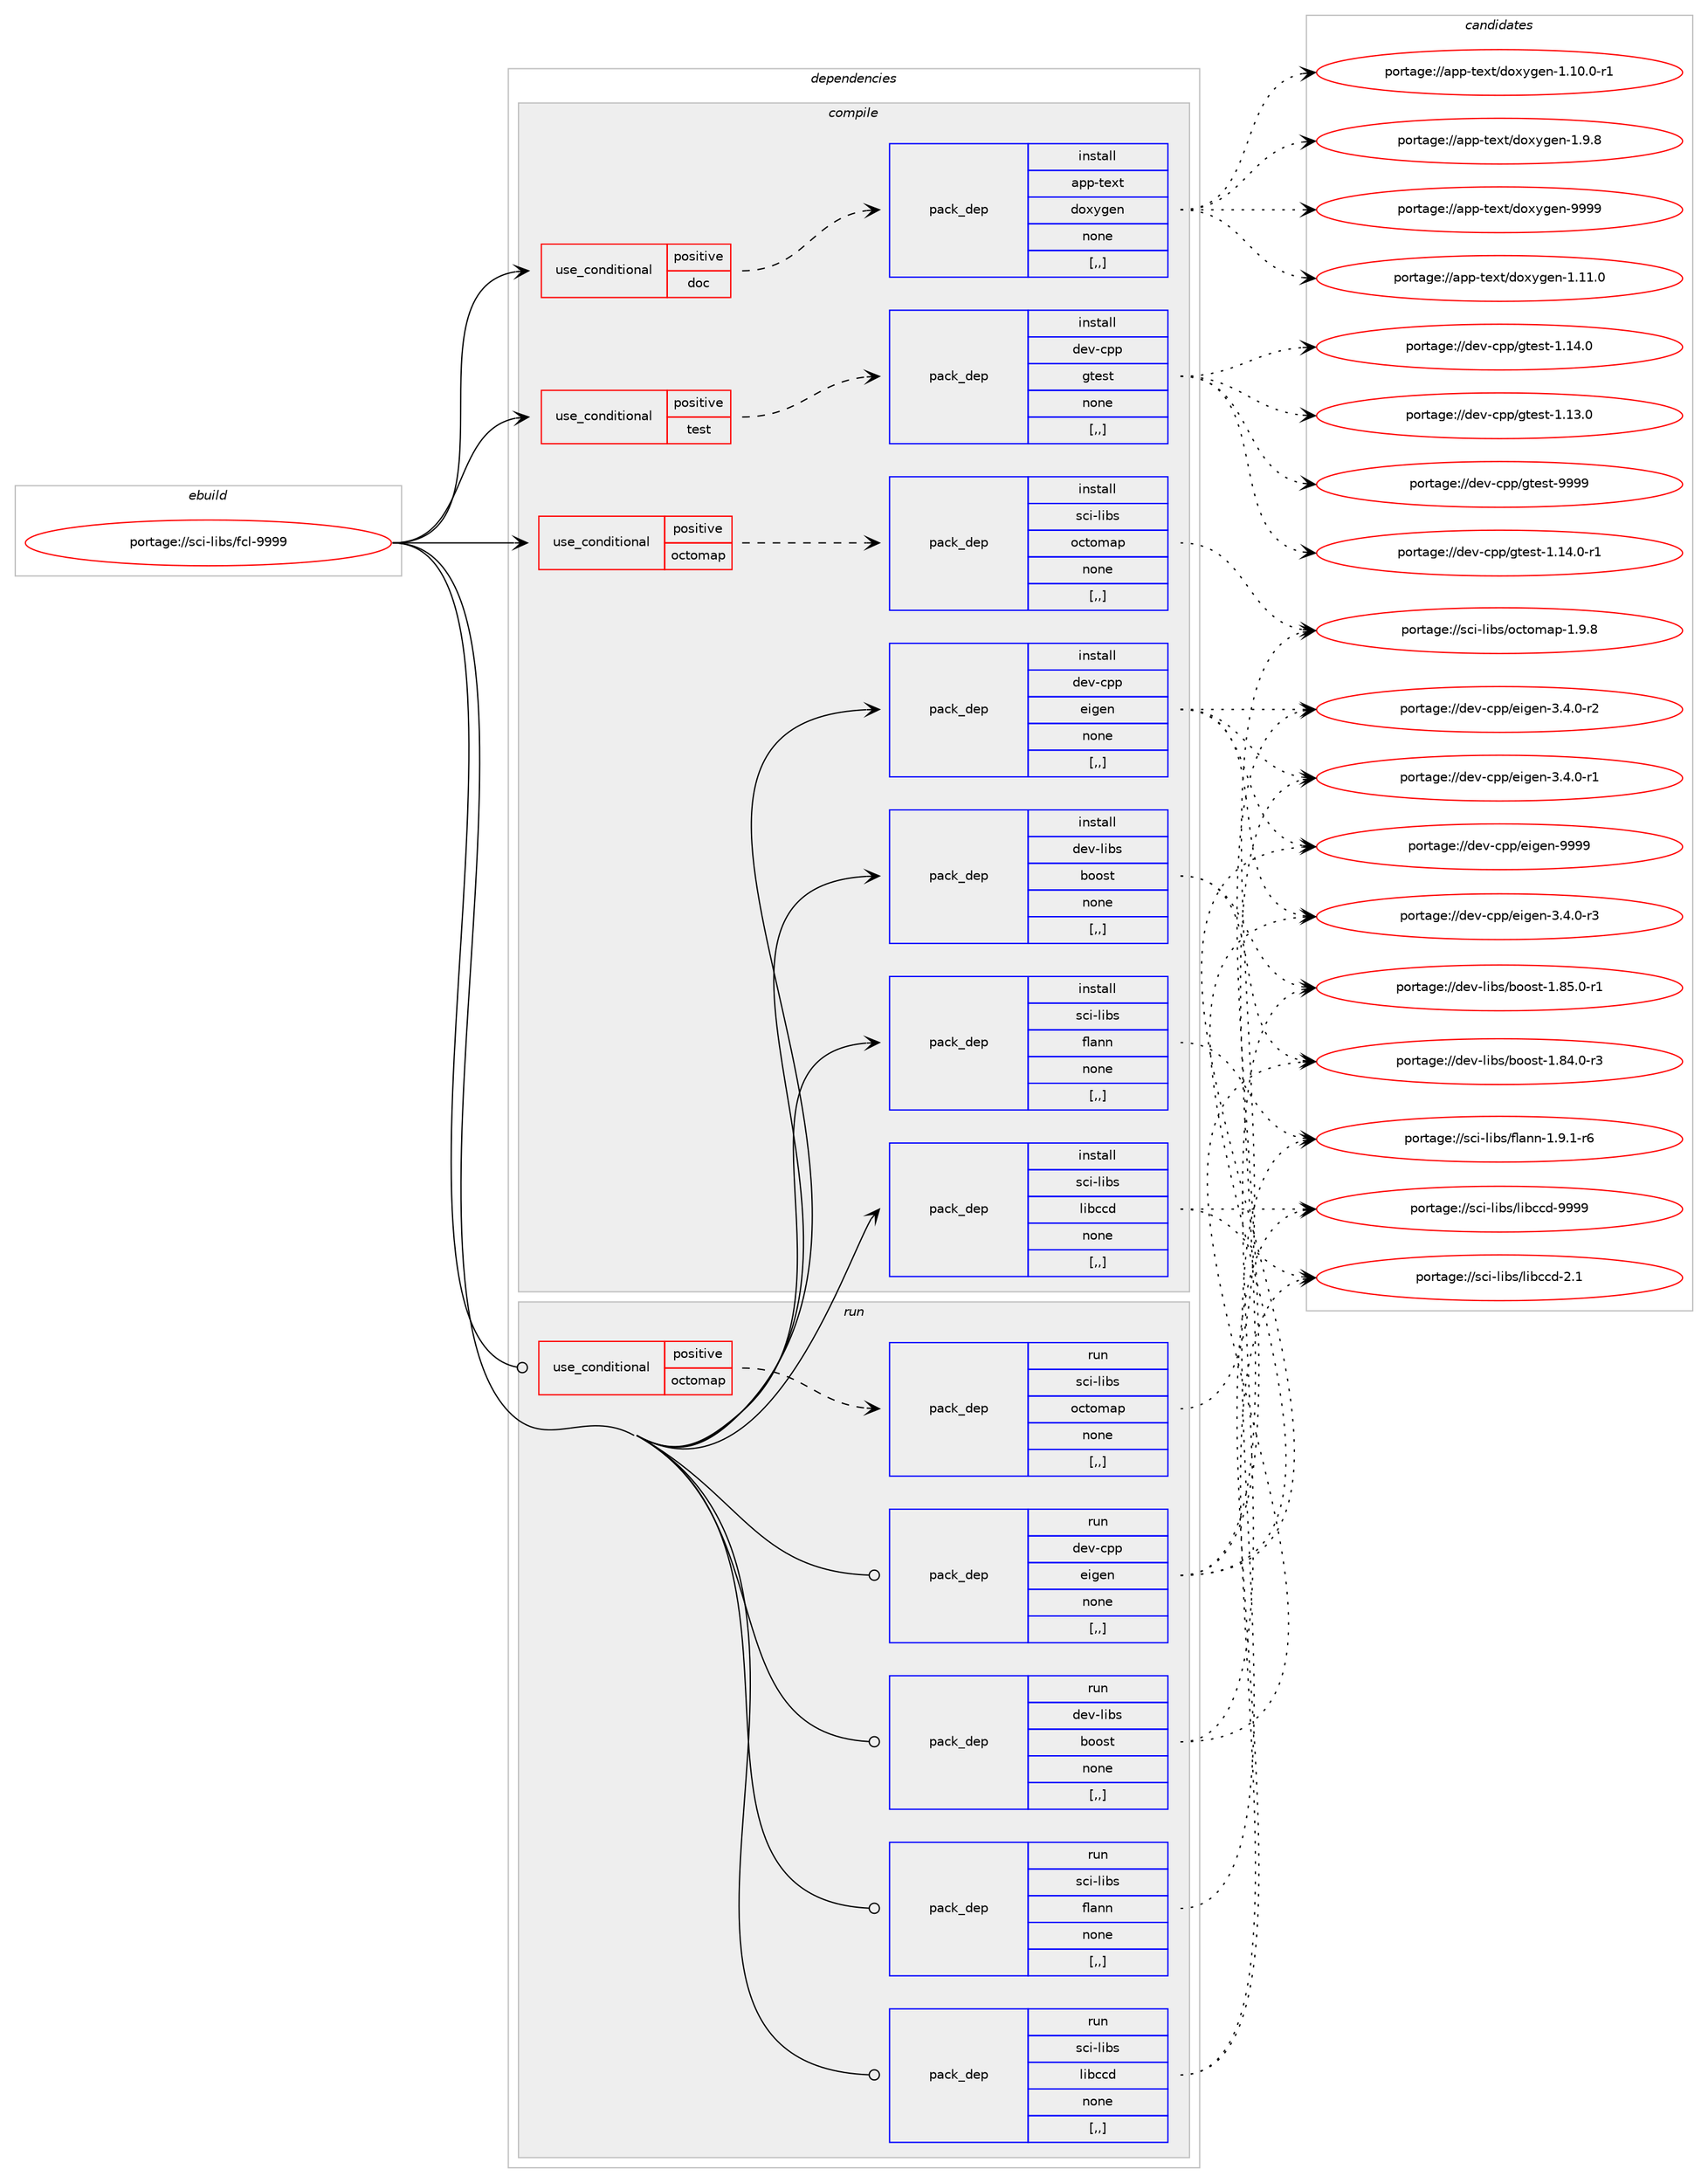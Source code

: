 digraph prolog {

# *************
# Graph options
# *************

newrank=true;
concentrate=true;
compound=true;
graph [rankdir=LR,fontname=Helvetica,fontsize=10,ranksep=1.5];#, ranksep=2.5, nodesep=0.2];
edge  [arrowhead=vee];
node  [fontname=Helvetica,fontsize=10];

# **********
# The ebuild
# **********

subgraph cluster_leftcol {
color=gray;
label=<<i>ebuild</i>>;
id [label="portage://sci-libs/fcl-9999", color=red, width=4, href="../sci-libs/fcl-9999.svg"];
}

# ****************
# The dependencies
# ****************

subgraph cluster_midcol {
color=gray;
label=<<i>dependencies</i>>;
subgraph cluster_compile {
fillcolor="#eeeeee";
style=filled;
label=<<i>compile</i>>;
subgraph cond106146 {
dependency401755 [label=<<TABLE BORDER="0" CELLBORDER="1" CELLSPACING="0" CELLPADDING="4"><TR><TD ROWSPAN="3" CELLPADDING="10">use_conditional</TD></TR><TR><TD>positive</TD></TR><TR><TD>doc</TD></TR></TABLE>>, shape=none, color=red];
subgraph pack292757 {
dependency401756 [label=<<TABLE BORDER="0" CELLBORDER="1" CELLSPACING="0" CELLPADDING="4" WIDTH="220"><TR><TD ROWSPAN="6" CELLPADDING="30">pack_dep</TD></TR><TR><TD WIDTH="110">install</TD></TR><TR><TD>app-text</TD></TR><TR><TD>doxygen</TD></TR><TR><TD>none</TD></TR><TR><TD>[,,]</TD></TR></TABLE>>, shape=none, color=blue];
}
dependency401755:e -> dependency401756:w [weight=20,style="dashed",arrowhead="vee"];
}
id:e -> dependency401755:w [weight=20,style="solid",arrowhead="vee"];
subgraph cond106147 {
dependency401757 [label=<<TABLE BORDER="0" CELLBORDER="1" CELLSPACING="0" CELLPADDING="4"><TR><TD ROWSPAN="3" CELLPADDING="10">use_conditional</TD></TR><TR><TD>positive</TD></TR><TR><TD>octomap</TD></TR></TABLE>>, shape=none, color=red];
subgraph pack292758 {
dependency401758 [label=<<TABLE BORDER="0" CELLBORDER="1" CELLSPACING="0" CELLPADDING="4" WIDTH="220"><TR><TD ROWSPAN="6" CELLPADDING="30">pack_dep</TD></TR><TR><TD WIDTH="110">install</TD></TR><TR><TD>sci-libs</TD></TR><TR><TD>octomap</TD></TR><TR><TD>none</TD></TR><TR><TD>[,,]</TD></TR></TABLE>>, shape=none, color=blue];
}
dependency401757:e -> dependency401758:w [weight=20,style="dashed",arrowhead="vee"];
}
id:e -> dependency401757:w [weight=20,style="solid",arrowhead="vee"];
subgraph cond106148 {
dependency401759 [label=<<TABLE BORDER="0" CELLBORDER="1" CELLSPACING="0" CELLPADDING="4"><TR><TD ROWSPAN="3" CELLPADDING="10">use_conditional</TD></TR><TR><TD>positive</TD></TR><TR><TD>test</TD></TR></TABLE>>, shape=none, color=red];
subgraph pack292759 {
dependency401760 [label=<<TABLE BORDER="0" CELLBORDER="1" CELLSPACING="0" CELLPADDING="4" WIDTH="220"><TR><TD ROWSPAN="6" CELLPADDING="30">pack_dep</TD></TR><TR><TD WIDTH="110">install</TD></TR><TR><TD>dev-cpp</TD></TR><TR><TD>gtest</TD></TR><TR><TD>none</TD></TR><TR><TD>[,,]</TD></TR></TABLE>>, shape=none, color=blue];
}
dependency401759:e -> dependency401760:w [weight=20,style="dashed",arrowhead="vee"];
}
id:e -> dependency401759:w [weight=20,style="solid",arrowhead="vee"];
subgraph pack292760 {
dependency401761 [label=<<TABLE BORDER="0" CELLBORDER="1" CELLSPACING="0" CELLPADDING="4" WIDTH="220"><TR><TD ROWSPAN="6" CELLPADDING="30">pack_dep</TD></TR><TR><TD WIDTH="110">install</TD></TR><TR><TD>dev-cpp</TD></TR><TR><TD>eigen</TD></TR><TR><TD>none</TD></TR><TR><TD>[,,]</TD></TR></TABLE>>, shape=none, color=blue];
}
id:e -> dependency401761:w [weight=20,style="solid",arrowhead="vee"];
subgraph pack292761 {
dependency401762 [label=<<TABLE BORDER="0" CELLBORDER="1" CELLSPACING="0" CELLPADDING="4" WIDTH="220"><TR><TD ROWSPAN="6" CELLPADDING="30">pack_dep</TD></TR><TR><TD WIDTH="110">install</TD></TR><TR><TD>dev-libs</TD></TR><TR><TD>boost</TD></TR><TR><TD>none</TD></TR><TR><TD>[,,]</TD></TR></TABLE>>, shape=none, color=blue];
}
id:e -> dependency401762:w [weight=20,style="solid",arrowhead="vee"];
subgraph pack292762 {
dependency401763 [label=<<TABLE BORDER="0" CELLBORDER="1" CELLSPACING="0" CELLPADDING="4" WIDTH="220"><TR><TD ROWSPAN="6" CELLPADDING="30">pack_dep</TD></TR><TR><TD WIDTH="110">install</TD></TR><TR><TD>sci-libs</TD></TR><TR><TD>flann</TD></TR><TR><TD>none</TD></TR><TR><TD>[,,]</TD></TR></TABLE>>, shape=none, color=blue];
}
id:e -> dependency401763:w [weight=20,style="solid",arrowhead="vee"];
subgraph pack292763 {
dependency401764 [label=<<TABLE BORDER="0" CELLBORDER="1" CELLSPACING="0" CELLPADDING="4" WIDTH="220"><TR><TD ROWSPAN="6" CELLPADDING="30">pack_dep</TD></TR><TR><TD WIDTH="110">install</TD></TR><TR><TD>sci-libs</TD></TR><TR><TD>libccd</TD></TR><TR><TD>none</TD></TR><TR><TD>[,,]</TD></TR></TABLE>>, shape=none, color=blue];
}
id:e -> dependency401764:w [weight=20,style="solid",arrowhead="vee"];
}
subgraph cluster_compileandrun {
fillcolor="#eeeeee";
style=filled;
label=<<i>compile and run</i>>;
}
subgraph cluster_run {
fillcolor="#eeeeee";
style=filled;
label=<<i>run</i>>;
subgraph cond106149 {
dependency401765 [label=<<TABLE BORDER="0" CELLBORDER="1" CELLSPACING="0" CELLPADDING="4"><TR><TD ROWSPAN="3" CELLPADDING="10">use_conditional</TD></TR><TR><TD>positive</TD></TR><TR><TD>octomap</TD></TR></TABLE>>, shape=none, color=red];
subgraph pack292764 {
dependency401766 [label=<<TABLE BORDER="0" CELLBORDER="1" CELLSPACING="0" CELLPADDING="4" WIDTH="220"><TR><TD ROWSPAN="6" CELLPADDING="30">pack_dep</TD></TR><TR><TD WIDTH="110">run</TD></TR><TR><TD>sci-libs</TD></TR><TR><TD>octomap</TD></TR><TR><TD>none</TD></TR><TR><TD>[,,]</TD></TR></TABLE>>, shape=none, color=blue];
}
dependency401765:e -> dependency401766:w [weight=20,style="dashed",arrowhead="vee"];
}
id:e -> dependency401765:w [weight=20,style="solid",arrowhead="odot"];
subgraph pack292765 {
dependency401767 [label=<<TABLE BORDER="0" CELLBORDER="1" CELLSPACING="0" CELLPADDING="4" WIDTH="220"><TR><TD ROWSPAN="6" CELLPADDING="30">pack_dep</TD></TR><TR><TD WIDTH="110">run</TD></TR><TR><TD>dev-cpp</TD></TR><TR><TD>eigen</TD></TR><TR><TD>none</TD></TR><TR><TD>[,,]</TD></TR></TABLE>>, shape=none, color=blue];
}
id:e -> dependency401767:w [weight=20,style="solid",arrowhead="odot"];
subgraph pack292766 {
dependency401768 [label=<<TABLE BORDER="0" CELLBORDER="1" CELLSPACING="0" CELLPADDING="4" WIDTH="220"><TR><TD ROWSPAN="6" CELLPADDING="30">pack_dep</TD></TR><TR><TD WIDTH="110">run</TD></TR><TR><TD>dev-libs</TD></TR><TR><TD>boost</TD></TR><TR><TD>none</TD></TR><TR><TD>[,,]</TD></TR></TABLE>>, shape=none, color=blue];
}
id:e -> dependency401768:w [weight=20,style="solid",arrowhead="odot"];
subgraph pack292767 {
dependency401769 [label=<<TABLE BORDER="0" CELLBORDER="1" CELLSPACING="0" CELLPADDING="4" WIDTH="220"><TR><TD ROWSPAN="6" CELLPADDING="30">pack_dep</TD></TR><TR><TD WIDTH="110">run</TD></TR><TR><TD>sci-libs</TD></TR><TR><TD>flann</TD></TR><TR><TD>none</TD></TR><TR><TD>[,,]</TD></TR></TABLE>>, shape=none, color=blue];
}
id:e -> dependency401769:w [weight=20,style="solid",arrowhead="odot"];
subgraph pack292768 {
dependency401770 [label=<<TABLE BORDER="0" CELLBORDER="1" CELLSPACING="0" CELLPADDING="4" WIDTH="220"><TR><TD ROWSPAN="6" CELLPADDING="30">pack_dep</TD></TR><TR><TD WIDTH="110">run</TD></TR><TR><TD>sci-libs</TD></TR><TR><TD>libccd</TD></TR><TR><TD>none</TD></TR><TR><TD>[,,]</TD></TR></TABLE>>, shape=none, color=blue];
}
id:e -> dependency401770:w [weight=20,style="solid",arrowhead="odot"];
}
}

# **************
# The candidates
# **************

subgraph cluster_choices {
rank=same;
color=gray;
label=<<i>candidates</i>>;

subgraph choice292757 {
color=black;
nodesep=1;
choice9711211245116101120116471001111201211031011104557575757 [label="portage://app-text/doxygen-9999", color=red, width=4,href="../app-text/doxygen-9999.svg"];
choice97112112451161011201164710011112012110310111045494649494648 [label="portage://app-text/doxygen-1.11.0", color=red, width=4,href="../app-text/doxygen-1.11.0.svg"];
choice971121124511610112011647100111120121103101110454946494846484511449 [label="portage://app-text/doxygen-1.10.0-r1", color=red, width=4,href="../app-text/doxygen-1.10.0-r1.svg"];
choice971121124511610112011647100111120121103101110454946574656 [label="portage://app-text/doxygen-1.9.8", color=red, width=4,href="../app-text/doxygen-1.9.8.svg"];
dependency401756:e -> choice9711211245116101120116471001111201211031011104557575757:w [style=dotted,weight="100"];
dependency401756:e -> choice97112112451161011201164710011112012110310111045494649494648:w [style=dotted,weight="100"];
dependency401756:e -> choice971121124511610112011647100111120121103101110454946494846484511449:w [style=dotted,weight="100"];
dependency401756:e -> choice971121124511610112011647100111120121103101110454946574656:w [style=dotted,weight="100"];
}
subgraph choice292758 {
color=black;
nodesep=1;
choice115991054510810598115471119911611110997112454946574656 [label="portage://sci-libs/octomap-1.9.8", color=red, width=4,href="../sci-libs/octomap-1.9.8.svg"];
dependency401758:e -> choice115991054510810598115471119911611110997112454946574656:w [style=dotted,weight="100"];
}
subgraph choice292759 {
color=black;
nodesep=1;
choice1001011184599112112471031161011151164557575757 [label="portage://dev-cpp/gtest-9999", color=red, width=4,href="../dev-cpp/gtest-9999.svg"];
choice100101118459911211247103116101115116454946495246484511449 [label="portage://dev-cpp/gtest-1.14.0-r1", color=red, width=4,href="../dev-cpp/gtest-1.14.0-r1.svg"];
choice10010111845991121124710311610111511645494649524648 [label="portage://dev-cpp/gtest-1.14.0", color=red, width=4,href="../dev-cpp/gtest-1.14.0.svg"];
choice10010111845991121124710311610111511645494649514648 [label="portage://dev-cpp/gtest-1.13.0", color=red, width=4,href="../dev-cpp/gtest-1.13.0.svg"];
dependency401760:e -> choice1001011184599112112471031161011151164557575757:w [style=dotted,weight="100"];
dependency401760:e -> choice100101118459911211247103116101115116454946495246484511449:w [style=dotted,weight="100"];
dependency401760:e -> choice10010111845991121124710311610111511645494649524648:w [style=dotted,weight="100"];
dependency401760:e -> choice10010111845991121124710311610111511645494649514648:w [style=dotted,weight="100"];
}
subgraph choice292760 {
color=black;
nodesep=1;
choice1001011184599112112471011051031011104557575757 [label="portage://dev-cpp/eigen-9999", color=red, width=4,href="../dev-cpp/eigen-9999.svg"];
choice1001011184599112112471011051031011104551465246484511451 [label="portage://dev-cpp/eigen-3.4.0-r3", color=red, width=4,href="../dev-cpp/eigen-3.4.0-r3.svg"];
choice1001011184599112112471011051031011104551465246484511450 [label="portage://dev-cpp/eigen-3.4.0-r2", color=red, width=4,href="../dev-cpp/eigen-3.4.0-r2.svg"];
choice1001011184599112112471011051031011104551465246484511449 [label="portage://dev-cpp/eigen-3.4.0-r1", color=red, width=4,href="../dev-cpp/eigen-3.4.0-r1.svg"];
dependency401761:e -> choice1001011184599112112471011051031011104557575757:w [style=dotted,weight="100"];
dependency401761:e -> choice1001011184599112112471011051031011104551465246484511451:w [style=dotted,weight="100"];
dependency401761:e -> choice1001011184599112112471011051031011104551465246484511450:w [style=dotted,weight="100"];
dependency401761:e -> choice1001011184599112112471011051031011104551465246484511449:w [style=dotted,weight="100"];
}
subgraph choice292761 {
color=black;
nodesep=1;
choice10010111845108105981154798111111115116454946565346484511449 [label="portage://dev-libs/boost-1.85.0-r1", color=red, width=4,href="../dev-libs/boost-1.85.0-r1.svg"];
choice10010111845108105981154798111111115116454946565246484511451 [label="portage://dev-libs/boost-1.84.0-r3", color=red, width=4,href="../dev-libs/boost-1.84.0-r3.svg"];
dependency401762:e -> choice10010111845108105981154798111111115116454946565346484511449:w [style=dotted,weight="100"];
dependency401762:e -> choice10010111845108105981154798111111115116454946565246484511451:w [style=dotted,weight="100"];
}
subgraph choice292762 {
color=black;
nodesep=1;
choice11599105451081059811547102108971101104549465746494511454 [label="portage://sci-libs/flann-1.9.1-r6", color=red, width=4,href="../sci-libs/flann-1.9.1-r6.svg"];
dependency401763:e -> choice11599105451081059811547102108971101104549465746494511454:w [style=dotted,weight="100"];
}
subgraph choice292763 {
color=black;
nodesep=1;
choice115991054510810598115471081059899991004557575757 [label="portage://sci-libs/libccd-9999", color=red, width=4,href="../sci-libs/libccd-9999.svg"];
choice1159910545108105981154710810598999910045504649 [label="portage://sci-libs/libccd-2.1", color=red, width=4,href="../sci-libs/libccd-2.1.svg"];
dependency401764:e -> choice115991054510810598115471081059899991004557575757:w [style=dotted,weight="100"];
dependency401764:e -> choice1159910545108105981154710810598999910045504649:w [style=dotted,weight="100"];
}
subgraph choice292764 {
color=black;
nodesep=1;
choice115991054510810598115471119911611110997112454946574656 [label="portage://sci-libs/octomap-1.9.8", color=red, width=4,href="../sci-libs/octomap-1.9.8.svg"];
dependency401766:e -> choice115991054510810598115471119911611110997112454946574656:w [style=dotted,weight="100"];
}
subgraph choice292765 {
color=black;
nodesep=1;
choice1001011184599112112471011051031011104557575757 [label="portage://dev-cpp/eigen-9999", color=red, width=4,href="../dev-cpp/eigen-9999.svg"];
choice1001011184599112112471011051031011104551465246484511451 [label="portage://dev-cpp/eigen-3.4.0-r3", color=red, width=4,href="../dev-cpp/eigen-3.4.0-r3.svg"];
choice1001011184599112112471011051031011104551465246484511450 [label="portage://dev-cpp/eigen-3.4.0-r2", color=red, width=4,href="../dev-cpp/eigen-3.4.0-r2.svg"];
choice1001011184599112112471011051031011104551465246484511449 [label="portage://dev-cpp/eigen-3.4.0-r1", color=red, width=4,href="../dev-cpp/eigen-3.4.0-r1.svg"];
dependency401767:e -> choice1001011184599112112471011051031011104557575757:w [style=dotted,weight="100"];
dependency401767:e -> choice1001011184599112112471011051031011104551465246484511451:w [style=dotted,weight="100"];
dependency401767:e -> choice1001011184599112112471011051031011104551465246484511450:w [style=dotted,weight="100"];
dependency401767:e -> choice1001011184599112112471011051031011104551465246484511449:w [style=dotted,weight="100"];
}
subgraph choice292766 {
color=black;
nodesep=1;
choice10010111845108105981154798111111115116454946565346484511449 [label="portage://dev-libs/boost-1.85.0-r1", color=red, width=4,href="../dev-libs/boost-1.85.0-r1.svg"];
choice10010111845108105981154798111111115116454946565246484511451 [label="portage://dev-libs/boost-1.84.0-r3", color=red, width=4,href="../dev-libs/boost-1.84.0-r3.svg"];
dependency401768:e -> choice10010111845108105981154798111111115116454946565346484511449:w [style=dotted,weight="100"];
dependency401768:e -> choice10010111845108105981154798111111115116454946565246484511451:w [style=dotted,weight="100"];
}
subgraph choice292767 {
color=black;
nodesep=1;
choice11599105451081059811547102108971101104549465746494511454 [label="portage://sci-libs/flann-1.9.1-r6", color=red, width=4,href="../sci-libs/flann-1.9.1-r6.svg"];
dependency401769:e -> choice11599105451081059811547102108971101104549465746494511454:w [style=dotted,weight="100"];
}
subgraph choice292768 {
color=black;
nodesep=1;
choice115991054510810598115471081059899991004557575757 [label="portage://sci-libs/libccd-9999", color=red, width=4,href="../sci-libs/libccd-9999.svg"];
choice1159910545108105981154710810598999910045504649 [label="portage://sci-libs/libccd-2.1", color=red, width=4,href="../sci-libs/libccd-2.1.svg"];
dependency401770:e -> choice115991054510810598115471081059899991004557575757:w [style=dotted,weight="100"];
dependency401770:e -> choice1159910545108105981154710810598999910045504649:w [style=dotted,weight="100"];
}
}

}
